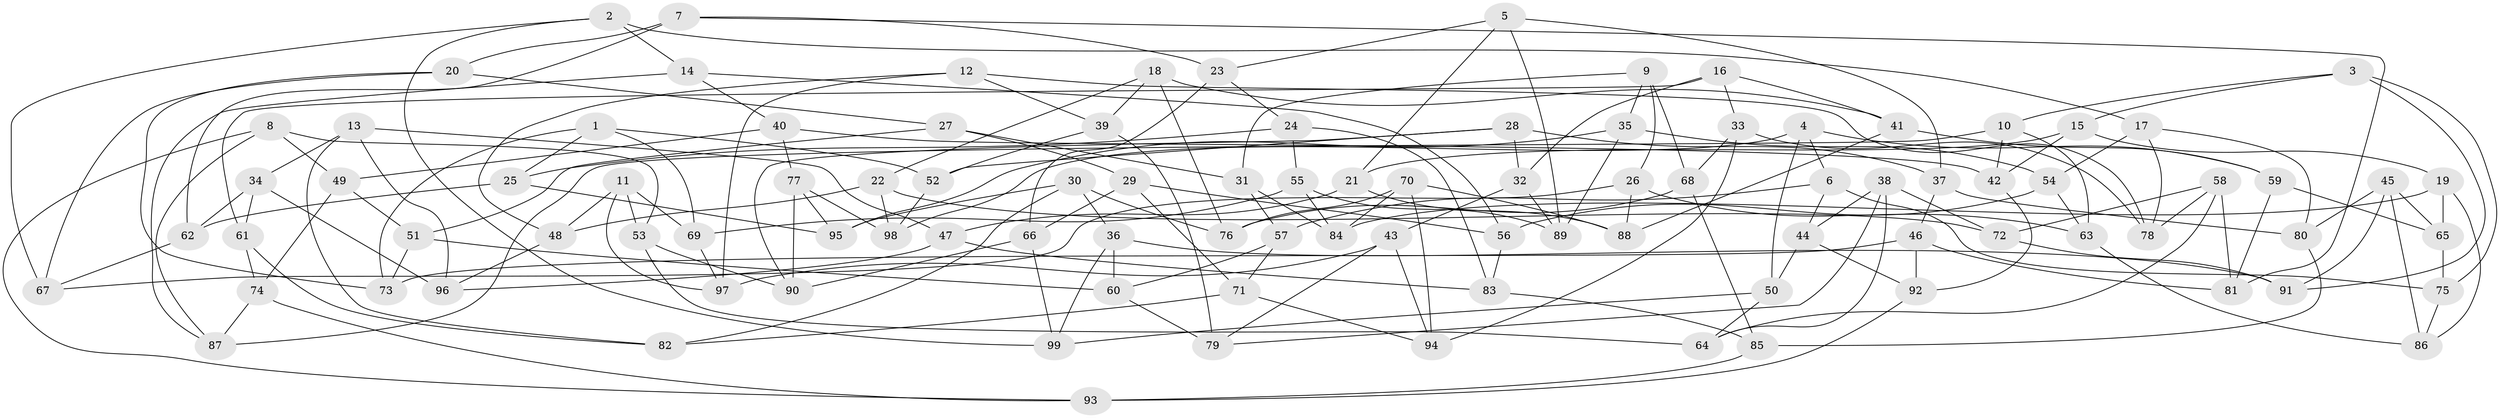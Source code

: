 // Generated by graph-tools (version 1.1) at 2025/26/03/09/25 03:26:56]
// undirected, 99 vertices, 198 edges
graph export_dot {
graph [start="1"]
  node [color=gray90,style=filled];
  1;
  2;
  3;
  4;
  5;
  6;
  7;
  8;
  9;
  10;
  11;
  12;
  13;
  14;
  15;
  16;
  17;
  18;
  19;
  20;
  21;
  22;
  23;
  24;
  25;
  26;
  27;
  28;
  29;
  30;
  31;
  32;
  33;
  34;
  35;
  36;
  37;
  38;
  39;
  40;
  41;
  42;
  43;
  44;
  45;
  46;
  47;
  48;
  49;
  50;
  51;
  52;
  53;
  54;
  55;
  56;
  57;
  58;
  59;
  60;
  61;
  62;
  63;
  64;
  65;
  66;
  67;
  68;
  69;
  70;
  71;
  72;
  73;
  74;
  75;
  76;
  77;
  78;
  79;
  80;
  81;
  82;
  83;
  84;
  85;
  86;
  87;
  88;
  89;
  90;
  91;
  92;
  93;
  94;
  95;
  96;
  97;
  98;
  99;
  1 -- 73;
  1 -- 25;
  1 -- 69;
  1 -- 52;
  2 -- 99;
  2 -- 17;
  2 -- 67;
  2 -- 14;
  3 -- 91;
  3 -- 15;
  3 -- 10;
  3 -- 75;
  4 -- 50;
  4 -- 59;
  4 -- 6;
  4 -- 98;
  5 -- 89;
  5 -- 21;
  5 -- 23;
  5 -- 37;
  6 -- 57;
  6 -- 44;
  6 -- 75;
  7 -- 81;
  7 -- 23;
  7 -- 62;
  7 -- 20;
  8 -- 87;
  8 -- 53;
  8 -- 93;
  8 -- 49;
  9 -- 26;
  9 -- 35;
  9 -- 68;
  9 -- 31;
  10 -- 87;
  10 -- 42;
  10 -- 63;
  11 -- 53;
  11 -- 97;
  11 -- 69;
  11 -- 48;
  12 -- 39;
  12 -- 48;
  12 -- 97;
  12 -- 78;
  13 -- 82;
  13 -- 47;
  13 -- 34;
  13 -- 96;
  14 -- 87;
  14 -- 40;
  14 -- 56;
  15 -- 21;
  15 -- 19;
  15 -- 42;
  16 -- 33;
  16 -- 61;
  16 -- 41;
  16 -- 32;
  17 -- 80;
  17 -- 54;
  17 -- 78;
  18 -- 39;
  18 -- 76;
  18 -- 41;
  18 -- 22;
  19 -- 84;
  19 -- 86;
  19 -- 65;
  20 -- 73;
  20 -- 67;
  20 -- 27;
  21 -- 88;
  21 -- 47;
  22 -- 48;
  22 -- 98;
  22 -- 72;
  23 -- 24;
  23 -- 66;
  24 -- 83;
  24 -- 55;
  24 -- 25;
  25 -- 95;
  25 -- 62;
  26 -- 63;
  26 -- 67;
  26 -- 88;
  27 -- 31;
  27 -- 29;
  27 -- 51;
  28 -- 90;
  28 -- 52;
  28 -- 32;
  28 -- 37;
  29 -- 66;
  29 -- 56;
  29 -- 71;
  30 -- 36;
  30 -- 95;
  30 -- 82;
  30 -- 76;
  31 -- 84;
  31 -- 57;
  32 -- 43;
  32 -- 89;
  33 -- 94;
  33 -- 68;
  33 -- 78;
  34 -- 62;
  34 -- 61;
  34 -- 96;
  35 -- 54;
  35 -- 95;
  35 -- 89;
  36 -- 91;
  36 -- 99;
  36 -- 60;
  37 -- 46;
  37 -- 80;
  38 -- 44;
  38 -- 64;
  38 -- 79;
  38 -- 72;
  39 -- 79;
  39 -- 52;
  40 -- 77;
  40 -- 42;
  40 -- 49;
  41 -- 59;
  41 -- 88;
  42 -- 92;
  43 -- 94;
  43 -- 97;
  43 -- 79;
  44 -- 92;
  44 -- 50;
  45 -- 91;
  45 -- 65;
  45 -- 80;
  45 -- 86;
  46 -- 92;
  46 -- 73;
  46 -- 81;
  47 -- 96;
  47 -- 83;
  48 -- 96;
  49 -- 74;
  49 -- 51;
  50 -- 99;
  50 -- 64;
  51 -- 73;
  51 -- 60;
  52 -- 98;
  53 -- 90;
  53 -- 64;
  54 -- 56;
  54 -- 63;
  55 -- 69;
  55 -- 84;
  55 -- 89;
  56 -- 83;
  57 -- 71;
  57 -- 60;
  58 -- 78;
  58 -- 64;
  58 -- 72;
  58 -- 81;
  59 -- 81;
  59 -- 65;
  60 -- 79;
  61 -- 82;
  61 -- 74;
  62 -- 67;
  63 -- 86;
  65 -- 75;
  66 -- 90;
  66 -- 99;
  68 -- 85;
  68 -- 76;
  69 -- 97;
  70 -- 84;
  70 -- 88;
  70 -- 94;
  70 -- 76;
  71 -- 82;
  71 -- 94;
  72 -- 91;
  74 -- 93;
  74 -- 87;
  75 -- 86;
  77 -- 90;
  77 -- 95;
  77 -- 98;
  80 -- 85;
  83 -- 85;
  85 -- 93;
  92 -- 93;
}
